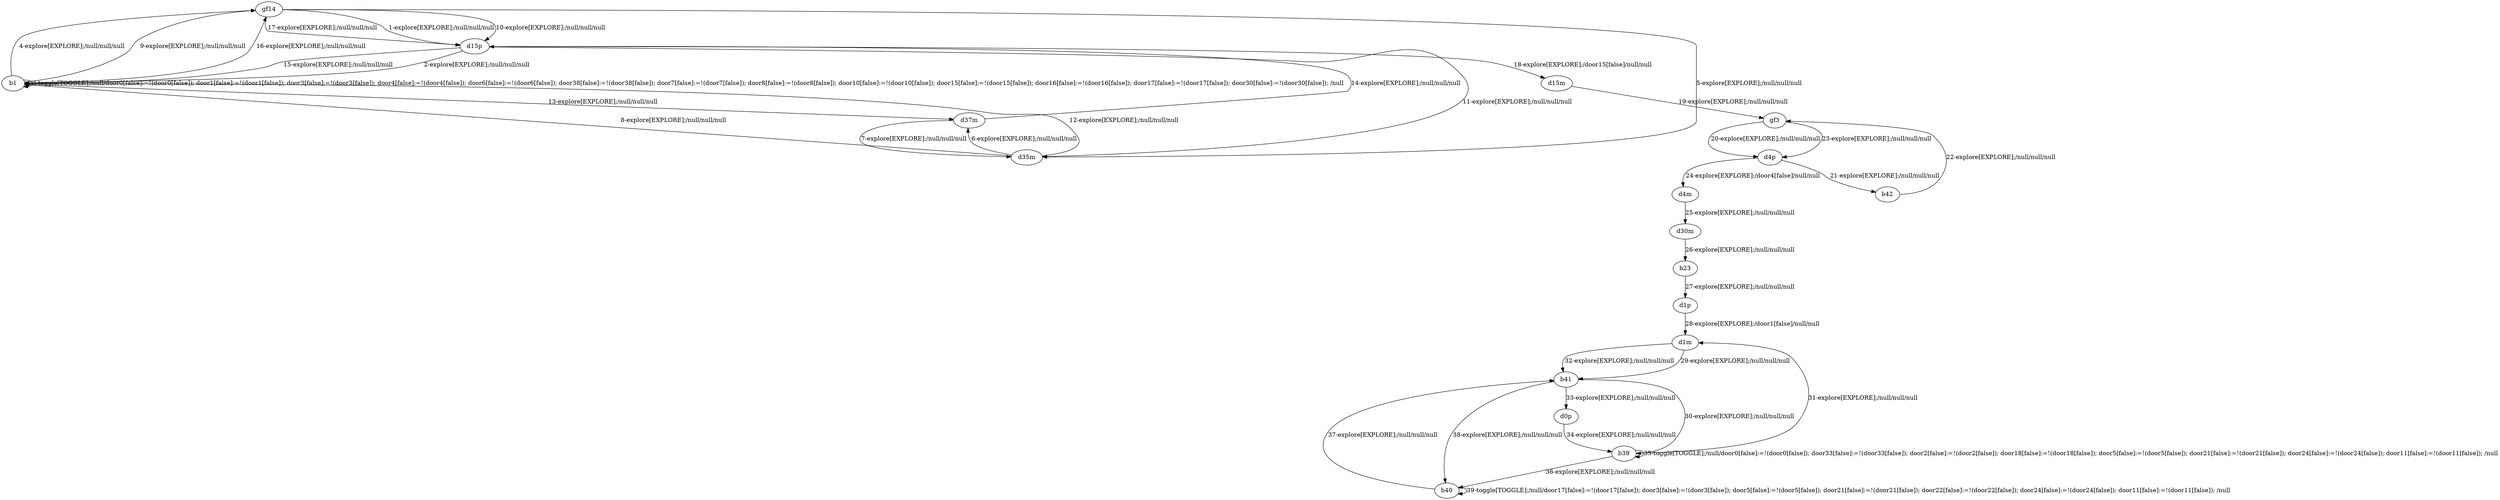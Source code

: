 # Total number of goals covered by this test: 2
# b39 --> b39
# b40 --> b40

digraph g {
"gf14" -> "d15p" [label = "1-explore[EXPLORE];/null/null/null"];
"d15p" -> "b1" [label = "2-explore[EXPLORE];/null/null/null"];
"b1" -> "b1" [label = "3-toggle[TOGGLE];/null/door0[false]:=!(door0[false]); door1[false]:=!(door1[false]); door3[false]:=!(door3[false]); door4[false]:=!(door4[false]); door6[false]:=!(door6[false]); door38[false]:=!(door38[false]); door7[false]:=!(door7[false]); door8[false]:=!(door8[false]); door10[false]:=!(door10[false]); door15[false]:=!(door15[false]); door16[false]:=!(door16[false]); door17[false]:=!(door17[false]); door30[false]:=!(door30[false]); /null"];
"b1" -> "gf14" [label = "4-explore[EXPLORE];/null/null/null"];
"gf14" -> "d35m" [label = "5-explore[EXPLORE];/null/null/null"];
"d35m" -> "d37m" [label = "6-explore[EXPLORE];/null/null/null"];
"d37m" -> "d35m" [label = "7-explore[EXPLORE];/null/null/null"];
"d35m" -> "b1" [label = "8-explore[EXPLORE];/null/null/null"];
"b1" -> "gf14" [label = "9-explore[EXPLORE];/null/null/null"];
"gf14" -> "d15p" [label = "10-explore[EXPLORE];/null/null/null"];
"d15p" -> "d35m" [label = "11-explore[EXPLORE];/null/null/null"];
"d35m" -> "b1" [label = "12-explore[EXPLORE];/null/null/null"];
"b1" -> "d37m" [label = "13-explore[EXPLORE];/null/null/null"];
"d37m" -> "d15p" [label = "14-explore[EXPLORE];/null/null/null"];
"d15p" -> "b1" [label = "15-explore[EXPLORE];/null/null/null"];
"b1" -> "gf14" [label = "16-explore[EXPLORE];/null/null/null"];
"gf14" -> "d15p" [label = "17-explore[EXPLORE];/null/null/null"];
"d15p" -> "d15m" [label = "18-explore[EXPLORE];/door15[false]/null/null"];
"d15m" -> "gf3" [label = "19-explore[EXPLORE];/null/null/null"];
"gf3" -> "d4p" [label = "20-explore[EXPLORE];/null/null/null"];
"d4p" -> "b42" [label = "21-explore[EXPLORE];/null/null/null"];
"b42" -> "gf3" [label = "22-explore[EXPLORE];/null/null/null"];
"gf3" -> "d4p" [label = "23-explore[EXPLORE];/null/null/null"];
"d4p" -> "d4m" [label = "24-explore[EXPLORE];/door4[false]/null/null"];
"d4m" -> "d30m" [label = "25-explore[EXPLORE];/null/null/null"];
"d30m" -> "b23" [label = "26-explore[EXPLORE];/null/null/null"];
"b23" -> "d1p" [label = "27-explore[EXPLORE];/null/null/null"];
"d1p" -> "d1m" [label = "28-explore[EXPLORE];/door1[false]/null/null"];
"d1m" -> "b41" [label = "29-explore[EXPLORE];/null/null/null"];
"b41" -> "b39" [label = "30-explore[EXPLORE];/null/null/null"];
"b39" -> "d1m" [label = "31-explore[EXPLORE];/null/null/null"];
"d1m" -> "b41" [label = "32-explore[EXPLORE];/null/null/null"];
"b41" -> "d0p" [label = "33-explore[EXPLORE];/null/null/null"];
"d0p" -> "b39" [label = "34-explore[EXPLORE];/null/null/null"];
"b39" -> "b39" [label = "35-toggle[TOGGLE];/null/door0[false]:=!(door0[false]); door33[false]:=!(door33[false]); door2[false]:=!(door2[false]); door18[false]:=!(door18[false]); door5[false]:=!(door5[false]); door21[false]:=!(door21[false]); door24[false]:=!(door24[false]); door11[false]:=!(door11[false]); /null"];
"b39" -> "b40" [label = "36-explore[EXPLORE];/null/null/null"];
"b40" -> "b41" [label = "37-explore[EXPLORE];/null/null/null"];
"b41" -> "b40" [label = "38-explore[EXPLORE];/null/null/null"];
"b40" -> "b40" [label = "39-toggle[TOGGLE];/null/door17[false]:=!(door17[false]); door3[false]:=!(door3[false]); door5[false]:=!(door5[false]); door21[false]:=!(door21[false]); door22[false]:=!(door22[false]); door24[false]:=!(door24[false]); door11[false]:=!(door11[false]); /null"];
}